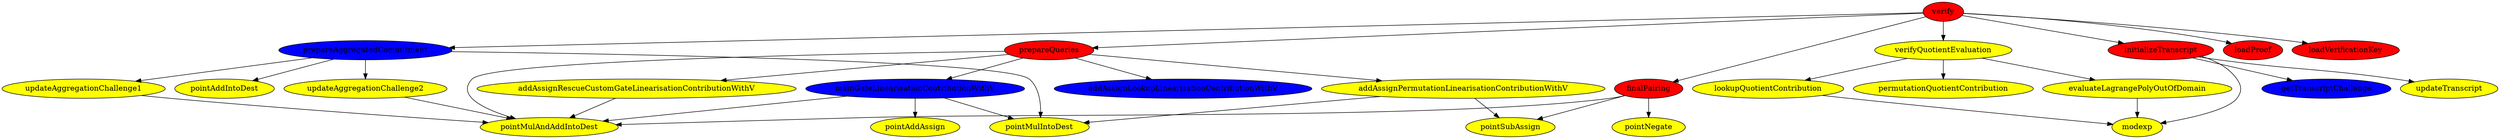 digraph zk {
    { node [style=filled fillcolor="blue"]  
        prepareAggregatedCommitment
        addAssignLookupLinearisationContributionWithV
        getTranscriptChallenge
        mainGateLinearisationContributionWithV
    }
    { node [style=filled fillcolor="yellow"]
        modexp 
        permutationQuotientContribution 
        pointNegate
        pointAddIntoDest
        pointMulIntoDest
        pointAddAssign
        evaluateLagrangePolyOutOfDomain
        pointMulAndAddIntoDest
        pointSubAssign
        lookupQuotientContribution
        addAssignRescueCustomGateLinearisationContributionWithV
        updateAggregationChallenge2
        updateAggregationChallenge1
        addAssignPermutationLinearisationContributionWithV
        verifyQuotientEvaluation
        updateTranscript
    }
    { node [style=filled fillcolor="red"]   
        finalPairing
        initializeTranscript
        loadProof
        loadVerificationKey
        prepareQueries
        verify
    }

    initializeTranscript -> modexp
    initializeTranscript -> updateTranscript
    initializeTranscript -> getTranscriptChallenge

    verifyQuotientEvaluation -> evaluateLagrangePolyOutOfDomain
    verifyQuotientEvaluation -> permutationQuotientContribution
    verifyQuotientEvaluation -> lookupQuotientContribution

    evaluateLagrangePolyOutOfDomain -> modexp
    lookupQuotientContribution -> modexp

    prepareQueries -> pointMulAndAddIntoDest
    prepareQueries -> mainGateLinearisationContributionWithV
    prepareQueries -> addAssignRescueCustomGateLinearisationContributionWithV
    prepareQueries -> addAssignPermutationLinearisationContributionWithV
    prepareQueries -> addAssignLookupLinearisationContributionWithV

    mainGateLinearisationContributionWithV -> pointMulIntoDest
    mainGateLinearisationContributionWithV -> pointMulAndAddIntoDest
    mainGateLinearisationContributionWithV -> pointAddAssign

    addAssignRescueCustomGateLinearisationContributionWithV -> pointMulAndAddIntoDest

    addAssignPermutationLinearisationContributionWithV -> pointMulIntoDest
    addAssignPermutationLinearisationContributionWithV -> pointSubAssign

    prepareAggregatedCommitment -> updateAggregationChallenge1
    prepareAggregatedCommitment -> pointAddIntoDest
    prepareAggregatedCommitment -> pointMulIntoDest
    prepareAggregatedCommitment -> updateAggregationChallenge2

    updateAggregationChallenge1 -> pointMulAndAddIntoDest
    updateAggregationChallenge2 -> pointMulAndAddIntoDest

    finalPairing -> pointSubAssign
    finalPairing -> pointMulAndAddIntoDest
    finalPairing -> pointNegate

    verify -> loadVerificationKey
    verify -> loadProof
    verify -> initializeTranscript
    verify -> verifyQuotientEvaluation
    verify -> prepareQueries
    verify -> prepareAggregatedCommitment
    verify -> finalPairing
}